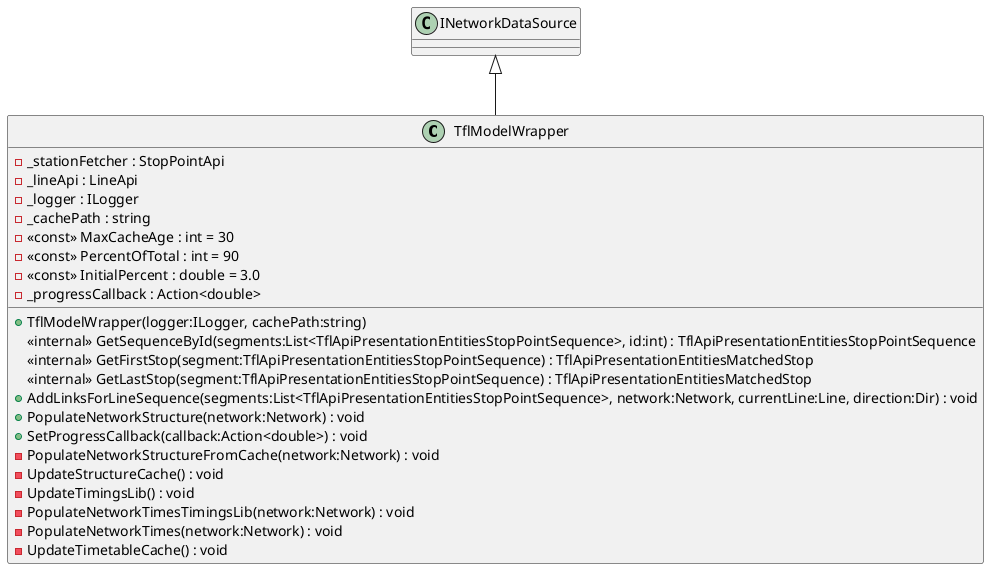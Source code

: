 @startuml
class TflModelWrapper {
    - _stationFetcher : StopPointApi
    - _lineApi : LineApi
    - _logger : ILogger
    - _cachePath : string
    - <<const>> MaxCacheAge : int = 30
    - <<const>> PercentOfTotal : int = 90
    - <<const>> InitialPercent : double = 3.0
    - _progressCallback : Action<double>
    + TflModelWrapper(logger:ILogger, cachePath:string)
    <<internal>> GetSequenceById(segments:List<TflApiPresentationEntitiesStopPointSequence>, id:int) : TflApiPresentationEntitiesStopPointSequence
    <<internal>> GetFirstStop(segment:TflApiPresentationEntitiesStopPointSequence) : TflApiPresentationEntitiesMatchedStop
    <<internal>> GetLastStop(segment:TflApiPresentationEntitiesStopPointSequence) : TflApiPresentationEntitiesMatchedStop
    + AddLinksForLineSequence(segments:List<TflApiPresentationEntitiesStopPointSequence>, network:Network, currentLine:Line, direction:Dir) : void
    + PopulateNetworkStructure(network:Network) : void
    + SetProgressCallback(callback:Action<double>) : void
    - PopulateNetworkStructureFromCache(network:Network) : void
    - UpdateStructureCache() : void
    - UpdateTimingsLib() : void
    - PopulateNetworkTimesTimingsLib(network:Network) : void
    - PopulateNetworkTimes(network:Network) : void
    - UpdateTimetableCache() : void
}
INetworkDataSource <|-- TflModelWrapper
@enduml
